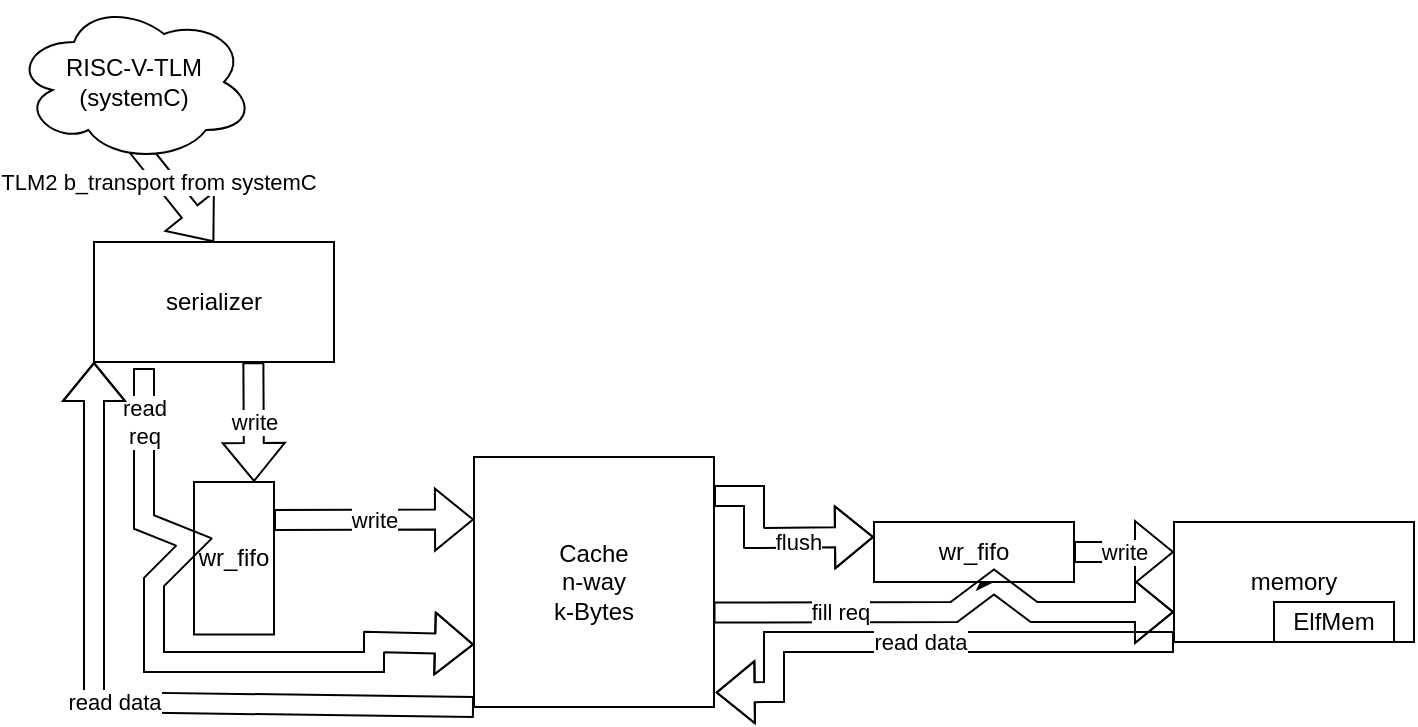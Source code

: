 <mxfile version="20.8.1" type="github">
  <diagram id="YrQPYyQ6Zh5Yh3ciE57A" name="Page-1">
    <mxGraphModel dx="958" dy="467" grid="1" gridSize="10" guides="1" tooltips="1" connect="1" arrows="1" fold="1" page="1" pageScale="1" pageWidth="850" pageHeight="1100" math="0" shadow="0">
      <root>
        <mxCell id="0" />
        <mxCell id="1" parent="0" />
        <mxCell id="-rK5Bxmepp_kP9VdTgiV-1" value="memory" style="rounded=0;whiteSpace=wrap;html=1;" vertex="1" parent="1">
          <mxGeometry x="600" y="290" width="120" height="60" as="geometry" />
        </mxCell>
        <mxCell id="-rK5Bxmepp_kP9VdTgiV-2" value="ElfMem" style="rounded=0;whiteSpace=wrap;html=1;" vertex="1" parent="1">
          <mxGeometry x="650" y="330" width="60" height="20" as="geometry" />
        </mxCell>
        <mxCell id="-rK5Bxmepp_kP9VdTgiV-12" style="edgeStyle=orthogonalEdgeStyle;rounded=0;orthogonalLoop=1;jettySize=auto;html=1;exitX=0.5;exitY=1;exitDx=0;exitDy=0;" edge="1" parent="1" source="-rK5Bxmepp_kP9VdTgiV-3">
          <mxGeometry relative="1" as="geometry">
            <mxPoint x="510" y="320" as="targetPoint" />
          </mxGeometry>
        </mxCell>
        <mxCell id="-rK5Bxmepp_kP9VdTgiV-3" value="wr_fifo" style="rounded=0;whiteSpace=wrap;html=1;" vertex="1" parent="1">
          <mxGeometry x="450" y="290" width="100" height="30" as="geometry" />
        </mxCell>
        <mxCell id="-rK5Bxmepp_kP9VdTgiV-4" value="write" style="shape=flexArrow;endArrow=classic;html=1;rounded=0;entryX=0;entryY=0.25;entryDx=0;entryDy=0;exitX=1;exitY=0.5;exitDx=0;exitDy=0;" edge="1" parent="1" source="-rK5Bxmepp_kP9VdTgiV-3" target="-rK5Bxmepp_kP9VdTgiV-1">
          <mxGeometry width="50" height="50" relative="1" as="geometry">
            <mxPoint x="400" y="450" as="sourcePoint" />
            <mxPoint x="450" y="400" as="targetPoint" />
          </mxGeometry>
        </mxCell>
        <mxCell id="-rK5Bxmepp_kP9VdTgiV-6" value="read data" style="shape=flexArrow;endArrow=classic;html=1;rounded=0;entryX=1.007;entryY=0.942;entryDx=0;entryDy=0;entryPerimeter=0;exitX=0;exitY=1;exitDx=0;exitDy=0;" edge="1" parent="1" source="-rK5Bxmepp_kP9VdTgiV-1" target="-rK5Bxmepp_kP9VdTgiV-9">
          <mxGeometry width="50" height="50" relative="1" as="geometry">
            <mxPoint x="630" y="330" as="sourcePoint" />
            <mxPoint x="430" y="330" as="targetPoint" />
            <Array as="points">
              <mxPoint x="400" y="350" />
              <mxPoint x="400" y="375" />
            </Array>
          </mxGeometry>
        </mxCell>
        <mxCell id="-rK5Bxmepp_kP9VdTgiV-9" value="Cache&lt;br&gt;n-way&lt;br&gt;k-Bytes" style="rounded=0;whiteSpace=wrap;html=1;" vertex="1" parent="1">
          <mxGeometry x="250" y="257.5" width="120" height="125" as="geometry" />
        </mxCell>
        <mxCell id="-rK5Bxmepp_kP9VdTgiV-10" value="flush" style="shape=flexArrow;endArrow=classic;html=1;rounded=0;entryX=0;entryY=0.25;entryDx=0;entryDy=0;exitX=1;exitY=0.156;exitDx=0;exitDy=0;exitPerimeter=0;" edge="1" parent="1" source="-rK5Bxmepp_kP9VdTgiV-9" target="-rK5Bxmepp_kP9VdTgiV-3">
          <mxGeometry x="0.236" y="-2" width="50" height="50" relative="1" as="geometry">
            <mxPoint x="400" y="450" as="sourcePoint" />
            <mxPoint x="450" y="400" as="targetPoint" />
            <Array as="points">
              <mxPoint x="370" y="277" />
              <mxPoint x="390" y="277" />
              <mxPoint x="390" y="298" />
            </Array>
            <mxPoint as="offset" />
          </mxGeometry>
        </mxCell>
        <mxCell id="-rK5Bxmepp_kP9VdTgiV-11" value="fill req" style="shape=flexArrow;endArrow=classic;html=1;rounded=0;entryX=0;entryY=0.75;entryDx=0;entryDy=0;exitX=0.998;exitY=0.622;exitDx=0;exitDy=0;exitPerimeter=0;" edge="1" parent="1" source="-rK5Bxmepp_kP9VdTgiV-9" target="-rK5Bxmepp_kP9VdTgiV-1">
          <mxGeometry x="-0.472" width="50" height="50" relative="1" as="geometry">
            <mxPoint x="340" y="340" as="sourcePoint" />
            <mxPoint x="520" y="410" as="targetPoint" />
            <Array as="points">
              <mxPoint x="490" y="335" />
              <mxPoint x="510" y="320" />
              <mxPoint x="530" y="335" />
            </Array>
            <mxPoint as="offset" />
          </mxGeometry>
        </mxCell>
        <mxCell id="-rK5Bxmepp_kP9VdTgiV-14" value="serializer" style="rounded=0;whiteSpace=wrap;html=1;" vertex="1" parent="1">
          <mxGeometry x="60" y="150" width="120" height="60" as="geometry" />
        </mxCell>
        <mxCell id="-rK5Bxmepp_kP9VdTgiV-15" value="TLM2 b_transport from systemC" style="shape=flexArrow;endArrow=classic;html=1;rounded=0;entryX=0.5;entryY=0;entryDx=0;entryDy=0;" edge="1" parent="1" target="-rK5Bxmepp_kP9VdTgiV-14">
          <mxGeometry x="-0.279" y="-3" width="50" height="50" relative="1" as="geometry">
            <mxPoint x="80" y="100" as="sourcePoint" />
            <mxPoint x="450" y="310" as="targetPoint" />
            <mxPoint as="offset" />
          </mxGeometry>
        </mxCell>
        <mxCell id="-rK5Bxmepp_kP9VdTgiV-18" value="wr_fifo" style="rounded=0;whiteSpace=wrap;html=1;" vertex="1" parent="1">
          <mxGeometry x="110" y="270" width="40" height="76.25" as="geometry" />
        </mxCell>
        <mxCell id="-rK5Bxmepp_kP9VdTgiV-19" value="write" style="shape=flexArrow;endArrow=classic;html=1;rounded=0;exitX=0.664;exitY=1.002;exitDx=0;exitDy=0;entryX=0.75;entryY=0;entryDx=0;entryDy=0;exitPerimeter=0;" edge="1" parent="1" source="-rK5Bxmepp_kP9VdTgiV-14" target="-rK5Bxmepp_kP9VdTgiV-18">
          <mxGeometry width="50" height="50" relative="1" as="geometry">
            <mxPoint x="400" y="270" as="sourcePoint" />
            <mxPoint x="450" y="220" as="targetPoint" />
          </mxGeometry>
        </mxCell>
        <mxCell id="-rK5Bxmepp_kP9VdTgiV-21" value="read&lt;br&gt;req" style="shape=flexArrow;endArrow=classic;html=1;rounded=0;entryX=0;entryY=0.75;entryDx=0;entryDy=0;" edge="1" parent="1" target="-rK5Bxmepp_kP9VdTgiV-9">
          <mxGeometry x="-0.842" width="50" height="50" relative="1" as="geometry">
            <mxPoint x="85" y="213" as="sourcePoint" />
            <mxPoint x="450" y="220" as="targetPoint" />
            <Array as="points">
              <mxPoint x="85" y="290" />
              <mxPoint x="110" y="300" />
              <mxPoint x="90" y="320" />
              <mxPoint x="90" y="360" />
              <mxPoint x="200" y="360" />
              <mxPoint x="200" y="350" />
            </Array>
            <mxPoint as="offset" />
          </mxGeometry>
        </mxCell>
        <mxCell id="-rK5Bxmepp_kP9VdTgiV-22" value="write" style="shape=flexArrow;endArrow=classic;html=1;rounded=0;exitX=1;exitY=0.25;exitDx=0;exitDy=0;entryX=0;entryY=0.25;entryDx=0;entryDy=0;" edge="1" parent="1" source="-rK5Bxmepp_kP9VdTgiV-18" target="-rK5Bxmepp_kP9VdTgiV-9">
          <mxGeometry width="50" height="50" relative="1" as="geometry">
            <mxPoint x="400" y="270" as="sourcePoint" />
            <mxPoint x="450" y="220" as="targetPoint" />
          </mxGeometry>
        </mxCell>
        <mxCell id="-rK5Bxmepp_kP9VdTgiV-25" value="read data" style="shape=flexArrow;endArrow=classic;html=1;rounded=0;exitX=0;exitY=1;exitDx=0;exitDy=0;entryX=0;entryY=1;entryDx=0;entryDy=0;" edge="1" parent="1" source="-rK5Bxmepp_kP9VdTgiV-9" target="-rK5Bxmepp_kP9VdTgiV-14">
          <mxGeometry width="50" height="50" relative="1" as="geometry">
            <mxPoint x="400" y="270" as="sourcePoint" />
            <mxPoint x="450" y="220" as="targetPoint" />
            <Array as="points">
              <mxPoint x="60" y="380" />
            </Array>
          </mxGeometry>
        </mxCell>
        <mxCell id="-rK5Bxmepp_kP9VdTgiV-26" value="RISC-V-TLM&lt;br&gt;(systemC)" style="ellipse;shape=cloud;whiteSpace=wrap;html=1;" vertex="1" parent="1">
          <mxGeometry x="20" y="30" width="120" height="80" as="geometry" />
        </mxCell>
      </root>
    </mxGraphModel>
  </diagram>
</mxfile>

